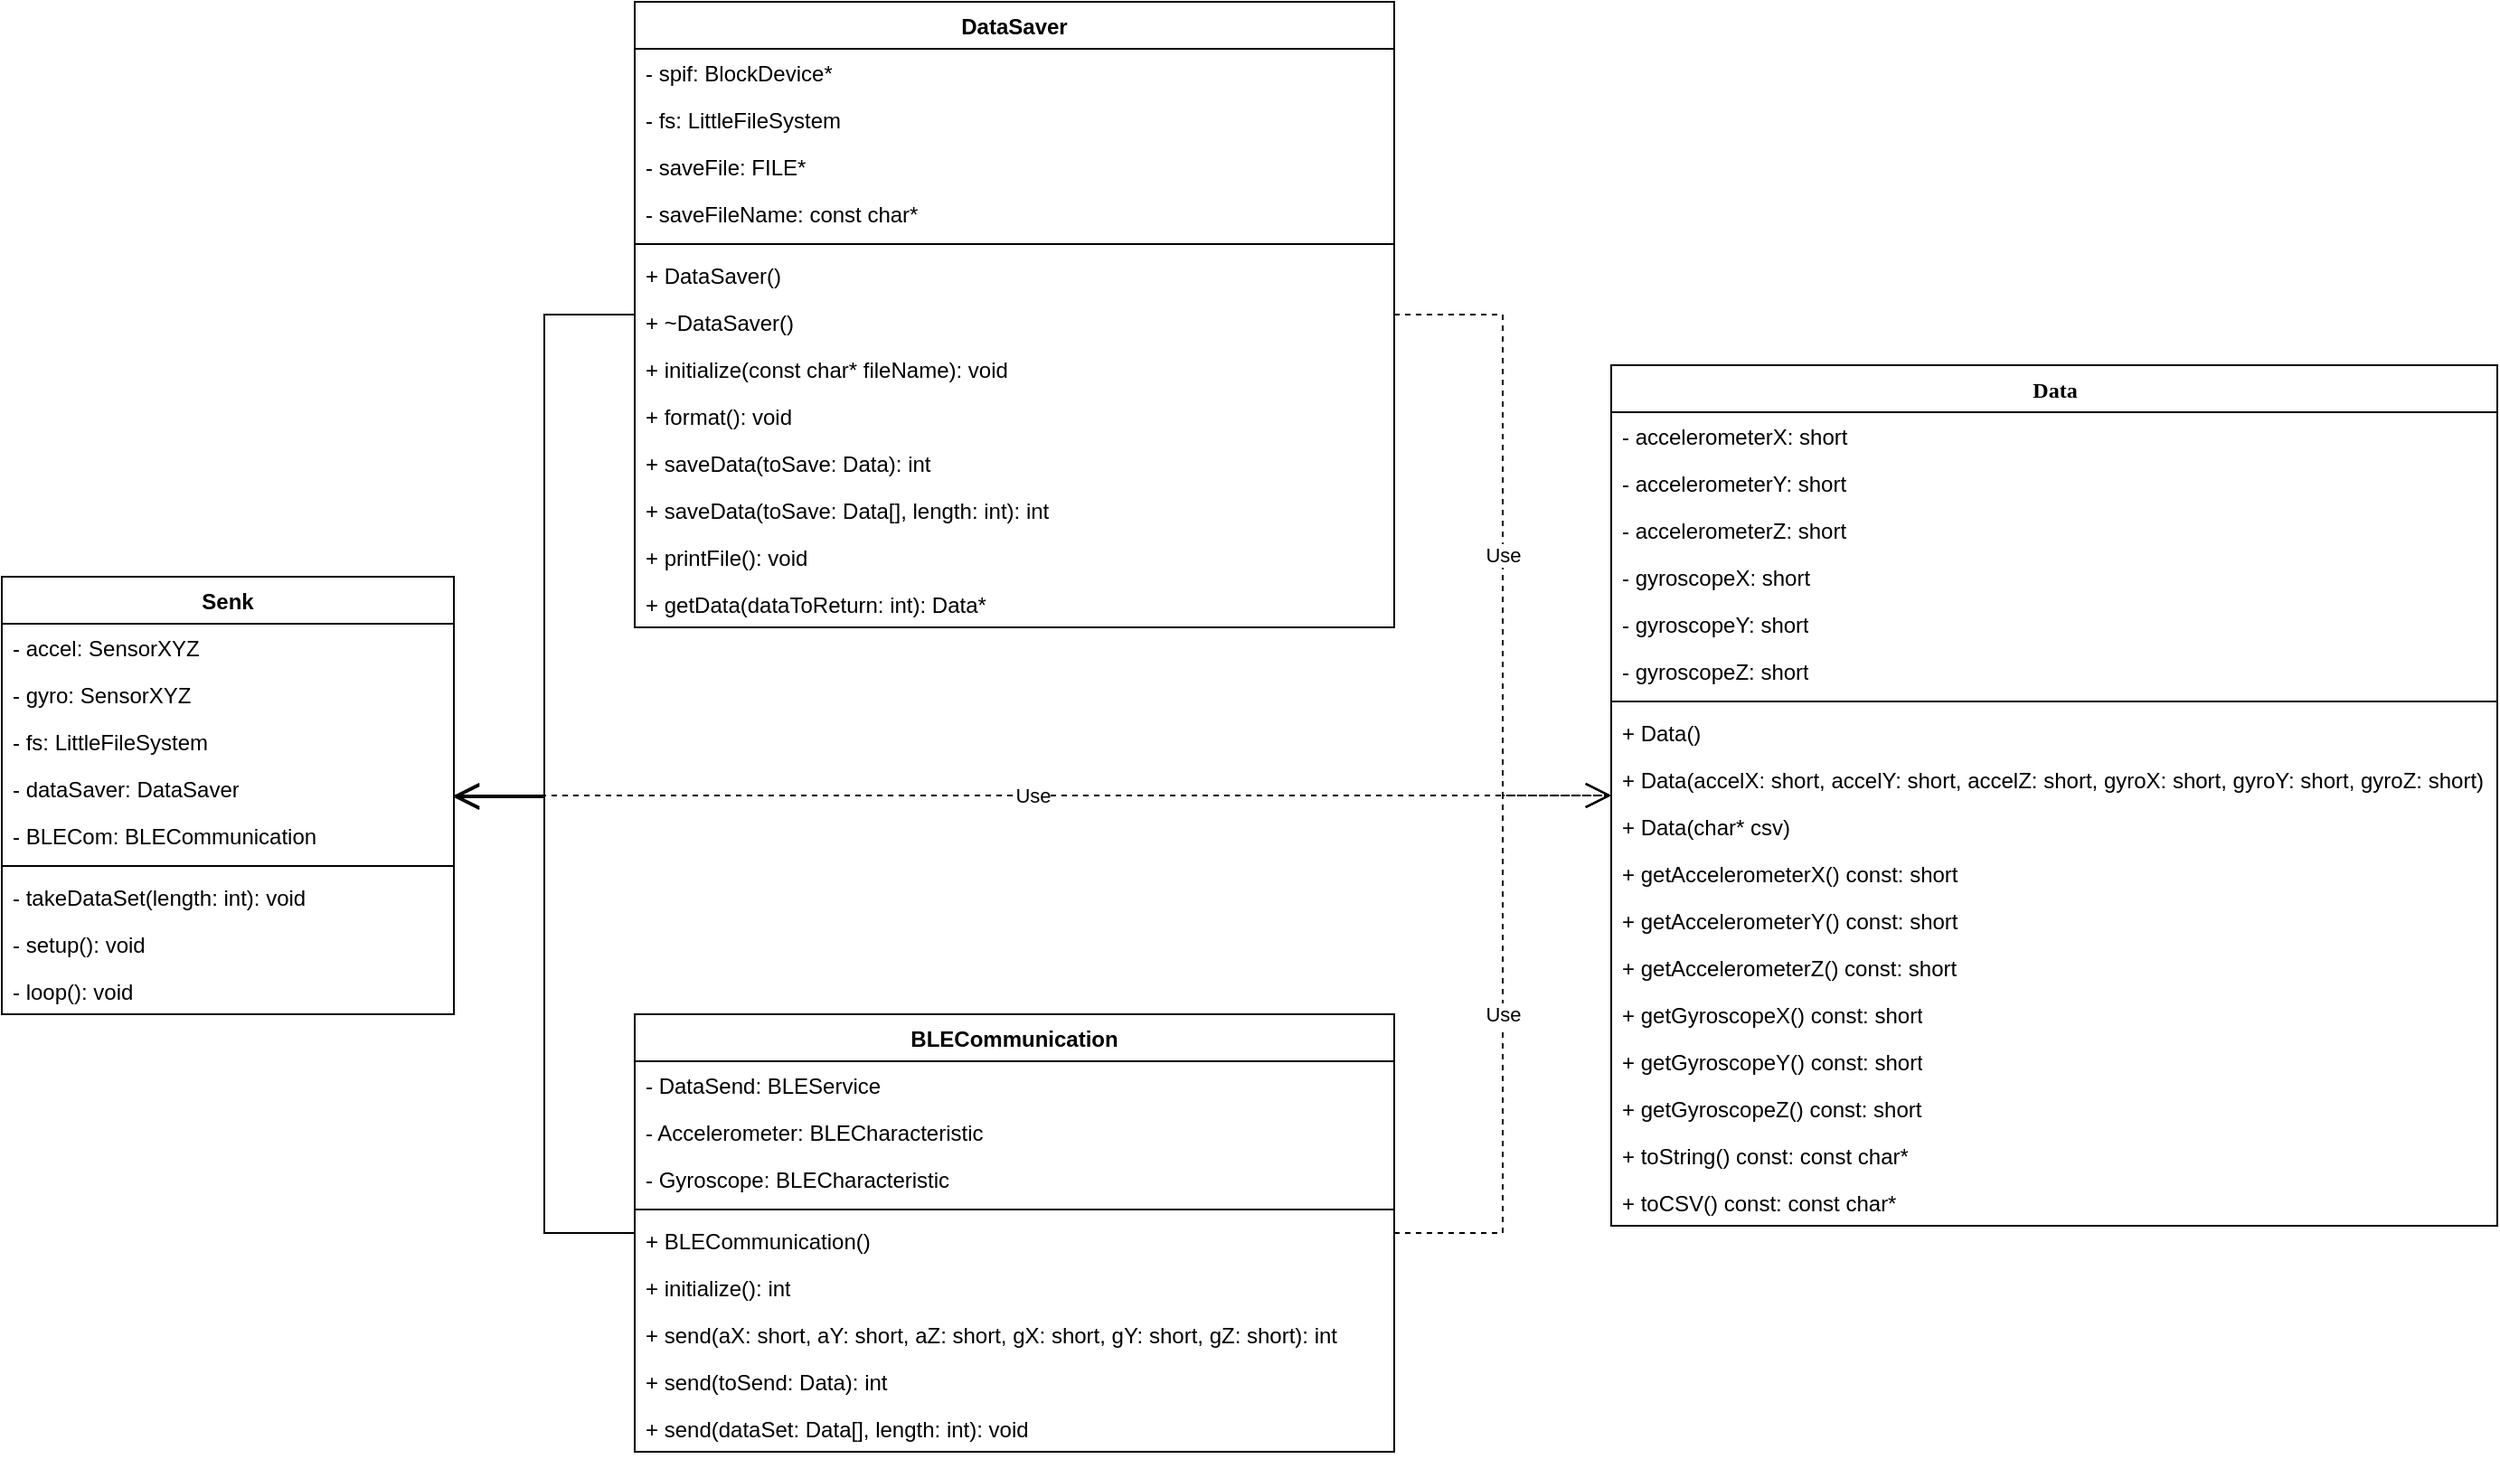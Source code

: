 <mxfile version="22.0.3" type="device">
  <diagram name="Page-1" id="9f46799a-70d6-7492-0946-bef42562c5a5">
    <mxGraphModel dx="2357" dy="751" grid="1" gridSize="10" guides="1" tooltips="1" connect="1" arrows="1" fold="1" page="1" pageScale="1" pageWidth="1100" pageHeight="850" background="none" math="0" shadow="0">
      <root>
        <mxCell id="0" />
        <mxCell id="1" parent="0" />
        <mxCell id="78961159f06e98e8-17" value="Data" style="swimlane;html=1;fontStyle=1;align=center;verticalAlign=top;childLayout=stackLayout;horizontal=1;startSize=26;horizontalStack=0;resizeParent=1;resizeLast=0;collapsible=1;marginBottom=0;swimlaneFillColor=#ffffff;rounded=0;shadow=0;comic=0;labelBackgroundColor=none;strokeWidth=1;fillColor=none;fontFamily=Verdana;fontSize=12" parent="1" vertex="1">
          <mxGeometry x="500" y="221" width="490" height="476" as="geometry" />
        </mxCell>
        <mxCell id="78961159f06e98e8-21" value="- accelerometerX: short" style="text;html=1;strokeColor=none;fillColor=none;align=left;verticalAlign=top;spacingLeft=4;spacingRight=4;whiteSpace=wrap;overflow=hidden;rotatable=0;points=[[0,0.5],[1,0.5]];portConstraint=eastwest;" parent="78961159f06e98e8-17" vertex="1">
          <mxGeometry y="26" width="490" height="26" as="geometry" />
        </mxCell>
        <mxCell id="78961159f06e98e8-23" value="- accelerometerY: short" style="text;html=1;strokeColor=none;fillColor=none;align=left;verticalAlign=top;spacingLeft=4;spacingRight=4;whiteSpace=wrap;overflow=hidden;rotatable=0;points=[[0,0.5],[1,0.5]];portConstraint=eastwest;" parent="78961159f06e98e8-17" vertex="1">
          <mxGeometry y="52" width="490" height="26" as="geometry" />
        </mxCell>
        <mxCell id="78961159f06e98e8-25" value="- accelerometerZ: short" style="text;html=1;strokeColor=none;fillColor=none;align=left;verticalAlign=top;spacingLeft=4;spacingRight=4;whiteSpace=wrap;overflow=hidden;rotatable=0;points=[[0,0.5],[1,0.5]];portConstraint=eastwest;" parent="78961159f06e98e8-17" vertex="1">
          <mxGeometry y="78" width="490" height="26" as="geometry" />
        </mxCell>
        <mxCell id="78961159f06e98e8-26" value="- gyroscopeX: short" style="text;html=1;strokeColor=none;fillColor=none;align=left;verticalAlign=top;spacingLeft=4;spacingRight=4;whiteSpace=wrap;overflow=hidden;rotatable=0;points=[[0,0.5],[1,0.5]];portConstraint=eastwest;" parent="78961159f06e98e8-17" vertex="1">
          <mxGeometry y="104" width="490" height="26" as="geometry" />
        </mxCell>
        <mxCell id="JgojowB0GH21oAzA0unv-2" value="- gyroscopeY: short" style="text;html=1;strokeColor=none;fillColor=none;align=left;verticalAlign=top;spacingLeft=4;spacingRight=4;whiteSpace=wrap;overflow=hidden;rotatable=0;points=[[0,0.5],[1,0.5]];portConstraint=eastwest;" vertex="1" parent="78961159f06e98e8-17">
          <mxGeometry y="130" width="490" height="26" as="geometry" />
        </mxCell>
        <mxCell id="JgojowB0GH21oAzA0unv-1" value="- gyroscopeZ: short" style="text;html=1;strokeColor=none;fillColor=none;align=left;verticalAlign=top;spacingLeft=4;spacingRight=4;whiteSpace=wrap;overflow=hidden;rotatable=0;points=[[0,0.5],[1,0.5]];portConstraint=eastwest;" vertex="1" parent="78961159f06e98e8-17">
          <mxGeometry y="156" width="490" height="26" as="geometry" />
        </mxCell>
        <mxCell id="78961159f06e98e8-19" value="" style="line;html=1;strokeWidth=1;fillColor=none;align=left;verticalAlign=middle;spacingTop=-1;spacingLeft=3;spacingRight=3;rotatable=0;labelPosition=right;points=[];portConstraint=eastwest;" parent="78961159f06e98e8-17" vertex="1">
          <mxGeometry y="182" width="490" height="8" as="geometry" />
        </mxCell>
        <mxCell id="JgojowB0GH21oAzA0unv-3" value="+ Data()" style="text;html=1;strokeColor=none;fillColor=none;align=left;verticalAlign=top;spacingLeft=4;spacingRight=4;whiteSpace=wrap;overflow=hidden;rotatable=0;points=[[0,0.5],[1,0.5]];portConstraint=eastwest;" vertex="1" parent="78961159f06e98e8-17">
          <mxGeometry y="190" width="490" height="26" as="geometry" />
        </mxCell>
        <mxCell id="JgojowB0GH21oAzA0unv-4" value="+ Data(accelX: short, accelY: short, accelZ: short, gyroX: short, gyroY: short, gyroZ: short)" style="text;html=1;strokeColor=none;fillColor=none;align=left;verticalAlign=top;spacingLeft=4;spacingRight=4;whiteSpace=wrap;overflow=hidden;rotatable=0;points=[[0,0.5],[1,0.5]];portConstraint=eastwest;" vertex="1" parent="78961159f06e98e8-17">
          <mxGeometry y="216" width="490" height="26" as="geometry" />
        </mxCell>
        <mxCell id="JgojowB0GH21oAzA0unv-5" value="+&amp;nbsp;Data(char* csv)" style="text;html=1;strokeColor=none;fillColor=none;align=left;verticalAlign=top;spacingLeft=4;spacingRight=4;whiteSpace=wrap;overflow=hidden;rotatable=0;points=[[0,0.5],[1,0.5]];portConstraint=eastwest;" vertex="1" parent="78961159f06e98e8-17">
          <mxGeometry y="242" width="490" height="26" as="geometry" />
        </mxCell>
        <mxCell id="JgojowB0GH21oAzA0unv-6" value="+ getAccelerometerX() const: short" style="text;html=1;strokeColor=none;fillColor=none;align=left;verticalAlign=top;spacingLeft=4;spacingRight=4;whiteSpace=wrap;overflow=hidden;rotatable=0;points=[[0,0.5],[1,0.5]];portConstraint=eastwest;" vertex="1" parent="78961159f06e98e8-17">
          <mxGeometry y="268" width="490" height="26" as="geometry" />
        </mxCell>
        <mxCell id="JgojowB0GH21oAzA0unv-7" value="+ getAccelerometerY() const: short" style="text;html=1;strokeColor=none;fillColor=none;align=left;verticalAlign=top;spacingLeft=4;spacingRight=4;whiteSpace=wrap;overflow=hidden;rotatable=0;points=[[0,0.5],[1,0.5]];portConstraint=eastwest;" vertex="1" parent="78961159f06e98e8-17">
          <mxGeometry y="294" width="490" height="26" as="geometry" />
        </mxCell>
        <mxCell id="JgojowB0GH21oAzA0unv-8" value="+ getAccelerometerZ() const: short" style="text;html=1;strokeColor=none;fillColor=none;align=left;verticalAlign=top;spacingLeft=4;spacingRight=4;whiteSpace=wrap;overflow=hidden;rotatable=0;points=[[0,0.5],[1,0.5]];portConstraint=eastwest;" vertex="1" parent="78961159f06e98e8-17">
          <mxGeometry y="320" width="490" height="26" as="geometry" />
        </mxCell>
        <mxCell id="JgojowB0GH21oAzA0unv-10" value="+ getGyroscopeX() const: short" style="text;html=1;strokeColor=none;fillColor=none;align=left;verticalAlign=top;spacingLeft=4;spacingRight=4;whiteSpace=wrap;overflow=hidden;rotatable=0;points=[[0,0.5],[1,0.5]];portConstraint=eastwest;" vertex="1" parent="78961159f06e98e8-17">
          <mxGeometry y="346" width="490" height="26" as="geometry" />
        </mxCell>
        <mxCell id="JgojowB0GH21oAzA0unv-11" value="+ getGyroscopeY() const: short" style="text;html=1;strokeColor=none;fillColor=none;align=left;verticalAlign=top;spacingLeft=4;spacingRight=4;whiteSpace=wrap;overflow=hidden;rotatable=0;points=[[0,0.5],[1,0.5]];portConstraint=eastwest;" vertex="1" parent="78961159f06e98e8-17">
          <mxGeometry y="372" width="490" height="26" as="geometry" />
        </mxCell>
        <mxCell id="JgojowB0GH21oAzA0unv-12" value="+ getGyroscopeZ() const: short" style="text;html=1;strokeColor=none;fillColor=none;align=left;verticalAlign=top;spacingLeft=4;spacingRight=4;whiteSpace=wrap;overflow=hidden;rotatable=0;points=[[0,0.5],[1,0.5]];portConstraint=eastwest;" vertex="1" parent="78961159f06e98e8-17">
          <mxGeometry y="398" width="490" height="26" as="geometry" />
        </mxCell>
        <mxCell id="JgojowB0GH21oAzA0unv-13" value="+ toString() const: const char*" style="text;html=1;strokeColor=none;fillColor=none;align=left;verticalAlign=top;spacingLeft=4;spacingRight=4;whiteSpace=wrap;overflow=hidden;rotatable=0;points=[[0,0.5],[1,0.5]];portConstraint=eastwest;" vertex="1" parent="78961159f06e98e8-17">
          <mxGeometry y="424" width="490" height="26" as="geometry" />
        </mxCell>
        <mxCell id="JgojowB0GH21oAzA0unv-14" value="+ toCSV() const: const char*" style="text;html=1;strokeColor=none;fillColor=none;align=left;verticalAlign=top;spacingLeft=4;spacingRight=4;whiteSpace=wrap;overflow=hidden;rotatable=0;points=[[0,0.5],[1,0.5]];portConstraint=eastwest;" vertex="1" parent="78961159f06e98e8-17">
          <mxGeometry y="450" width="490" height="26" as="geometry" />
        </mxCell>
        <mxCell id="JgojowB0GH21oAzA0unv-15" value="BLECommunication&lt;br&gt;" style="swimlane;fontStyle=1;align=center;verticalAlign=top;childLayout=stackLayout;horizontal=1;startSize=26;horizontalStack=0;resizeParent=1;resizeParentMax=0;resizeLast=0;collapsible=1;marginBottom=0;whiteSpace=wrap;html=1;" vertex="1" parent="1">
          <mxGeometry x="-40" y="580" width="420" height="242" as="geometry" />
        </mxCell>
        <mxCell id="JgojowB0GH21oAzA0unv-16" value="- DataSend: BLEService" style="text;strokeColor=none;fillColor=none;align=left;verticalAlign=top;spacingLeft=4;spacingRight=4;overflow=hidden;rotatable=0;points=[[0,0.5],[1,0.5]];portConstraint=eastwest;whiteSpace=wrap;html=1;" vertex="1" parent="JgojowB0GH21oAzA0unv-15">
          <mxGeometry y="26" width="420" height="26" as="geometry" />
        </mxCell>
        <mxCell id="JgojowB0GH21oAzA0unv-19" value="- Accelerometer: BLECharacteristic" style="text;strokeColor=none;fillColor=none;align=left;verticalAlign=top;spacingLeft=4;spacingRight=4;overflow=hidden;rotatable=0;points=[[0,0.5],[1,0.5]];portConstraint=eastwest;whiteSpace=wrap;html=1;" vertex="1" parent="JgojowB0GH21oAzA0unv-15">
          <mxGeometry y="52" width="420" height="26" as="geometry" />
        </mxCell>
        <mxCell id="JgojowB0GH21oAzA0unv-20" value="- Gyroscope: BLECharacteristic" style="text;strokeColor=none;fillColor=none;align=left;verticalAlign=top;spacingLeft=4;spacingRight=4;overflow=hidden;rotatable=0;points=[[0,0.5],[1,0.5]];portConstraint=eastwest;whiteSpace=wrap;html=1;" vertex="1" parent="JgojowB0GH21oAzA0unv-15">
          <mxGeometry y="78" width="420" height="26" as="geometry" />
        </mxCell>
        <mxCell id="JgojowB0GH21oAzA0unv-17" value="" style="line;strokeWidth=1;fillColor=none;align=left;verticalAlign=middle;spacingTop=-1;spacingLeft=3;spacingRight=3;rotatable=0;labelPosition=right;points=[];portConstraint=eastwest;strokeColor=inherit;" vertex="1" parent="JgojowB0GH21oAzA0unv-15">
          <mxGeometry y="104" width="420" height="8" as="geometry" />
        </mxCell>
        <mxCell id="JgojowB0GH21oAzA0unv-18" value="+ BLECommunication()" style="text;strokeColor=none;fillColor=none;align=left;verticalAlign=top;spacingLeft=4;spacingRight=4;overflow=hidden;rotatable=0;points=[[0,0.5],[1,0.5]];portConstraint=eastwest;whiteSpace=wrap;html=1;" vertex="1" parent="JgojowB0GH21oAzA0unv-15">
          <mxGeometry y="112" width="420" height="26" as="geometry" />
        </mxCell>
        <mxCell id="JgojowB0GH21oAzA0unv-21" value="+ initialize(): int" style="text;strokeColor=none;fillColor=none;align=left;verticalAlign=top;spacingLeft=4;spacingRight=4;overflow=hidden;rotatable=0;points=[[0,0.5],[1,0.5]];portConstraint=eastwest;whiteSpace=wrap;html=1;" vertex="1" parent="JgojowB0GH21oAzA0unv-15">
          <mxGeometry y="138" width="420" height="26" as="geometry" />
        </mxCell>
        <mxCell id="JgojowB0GH21oAzA0unv-22" value="+ send(aX: short, aY: short, aZ: short, gX: short, gY: short, gZ: short): int" style="text;strokeColor=none;fillColor=none;align=left;verticalAlign=top;spacingLeft=4;spacingRight=4;overflow=hidden;rotatable=0;points=[[0,0.5],[1,0.5]];portConstraint=eastwest;whiteSpace=wrap;html=1;" vertex="1" parent="JgojowB0GH21oAzA0unv-15">
          <mxGeometry y="164" width="420" height="26" as="geometry" />
        </mxCell>
        <mxCell id="JgojowB0GH21oAzA0unv-24" value="+ send(toSend: Data): int" style="text;strokeColor=none;fillColor=none;align=left;verticalAlign=top;spacingLeft=4;spacingRight=4;overflow=hidden;rotatable=0;points=[[0,0.5],[1,0.5]];portConstraint=eastwest;whiteSpace=wrap;html=1;" vertex="1" parent="JgojowB0GH21oAzA0unv-15">
          <mxGeometry y="190" width="420" height="26" as="geometry" />
        </mxCell>
        <mxCell id="JgojowB0GH21oAzA0unv-23" value="+ send(dataSet: Data[], length: int): void" style="text;strokeColor=none;fillColor=none;align=left;verticalAlign=top;spacingLeft=4;spacingRight=4;overflow=hidden;rotatable=0;points=[[0,0.5],[1,0.5]];portConstraint=eastwest;whiteSpace=wrap;html=1;" vertex="1" parent="JgojowB0GH21oAzA0unv-15">
          <mxGeometry y="216" width="420" height="26" as="geometry" />
        </mxCell>
        <mxCell id="JgojowB0GH21oAzA0unv-25" value="DataSaver" style="swimlane;fontStyle=1;align=center;verticalAlign=top;childLayout=stackLayout;horizontal=1;startSize=26;horizontalStack=0;resizeParent=1;resizeParentMax=0;resizeLast=0;collapsible=1;marginBottom=0;whiteSpace=wrap;html=1;" vertex="1" parent="1">
          <mxGeometry x="-40" y="20" width="420" height="346" as="geometry" />
        </mxCell>
        <mxCell id="JgojowB0GH21oAzA0unv-30" value="- spif: BlockDevice*" style="text;strokeColor=none;fillColor=none;align=left;verticalAlign=top;spacingLeft=4;spacingRight=4;overflow=hidden;rotatable=0;points=[[0,0.5],[1,0.5]];portConstraint=eastwest;whiteSpace=wrap;html=1;" vertex="1" parent="JgojowB0GH21oAzA0unv-25">
          <mxGeometry y="26" width="420" height="26" as="geometry" />
        </mxCell>
        <mxCell id="JgojowB0GH21oAzA0unv-29" value="- fs: LittleFileSystem" style="text;strokeColor=none;fillColor=none;align=left;verticalAlign=top;spacingLeft=4;spacingRight=4;overflow=hidden;rotatable=0;points=[[0,0.5],[1,0.5]];portConstraint=eastwest;whiteSpace=wrap;html=1;" vertex="1" parent="JgojowB0GH21oAzA0unv-25">
          <mxGeometry y="52" width="420" height="26" as="geometry" />
        </mxCell>
        <mxCell id="JgojowB0GH21oAzA0unv-26" value="- saveFile: FILE*" style="text;strokeColor=none;fillColor=none;align=left;verticalAlign=top;spacingLeft=4;spacingRight=4;overflow=hidden;rotatable=0;points=[[0,0.5],[1,0.5]];portConstraint=eastwest;whiteSpace=wrap;html=1;" vertex="1" parent="JgojowB0GH21oAzA0unv-25">
          <mxGeometry y="78" width="420" height="26" as="geometry" />
        </mxCell>
        <mxCell id="JgojowB0GH21oAzA0unv-31" value="- saveFileName: const char*" style="text;strokeColor=none;fillColor=none;align=left;verticalAlign=top;spacingLeft=4;spacingRight=4;overflow=hidden;rotatable=0;points=[[0,0.5],[1,0.5]];portConstraint=eastwest;whiteSpace=wrap;html=1;" vertex="1" parent="JgojowB0GH21oAzA0unv-25">
          <mxGeometry y="104" width="420" height="26" as="geometry" />
        </mxCell>
        <mxCell id="JgojowB0GH21oAzA0unv-27" value="" style="line;strokeWidth=1;fillColor=none;align=left;verticalAlign=middle;spacingTop=-1;spacingLeft=3;spacingRight=3;rotatable=0;labelPosition=right;points=[];portConstraint=eastwest;strokeColor=inherit;" vertex="1" parent="JgojowB0GH21oAzA0unv-25">
          <mxGeometry y="130" width="420" height="8" as="geometry" />
        </mxCell>
        <mxCell id="JgojowB0GH21oAzA0unv-28" value="+ DataSaver()" style="text;strokeColor=none;fillColor=none;align=left;verticalAlign=top;spacingLeft=4;spacingRight=4;overflow=hidden;rotatable=0;points=[[0,0.5],[1,0.5]];portConstraint=eastwest;whiteSpace=wrap;html=1;" vertex="1" parent="JgojowB0GH21oAzA0unv-25">
          <mxGeometry y="138" width="420" height="26" as="geometry" />
        </mxCell>
        <mxCell id="JgojowB0GH21oAzA0unv-32" value="+ ~DataSaver()" style="text;strokeColor=none;fillColor=none;align=left;verticalAlign=top;spacingLeft=4;spacingRight=4;overflow=hidden;rotatable=0;points=[[0,0.5],[1,0.5]];portConstraint=eastwest;whiteSpace=wrap;html=1;" vertex="1" parent="JgojowB0GH21oAzA0unv-25">
          <mxGeometry y="164" width="420" height="26" as="geometry" />
        </mxCell>
        <mxCell id="JgojowB0GH21oAzA0unv-33" value="+ initialize(const char* fileName): void" style="text;strokeColor=none;fillColor=none;align=left;verticalAlign=top;spacingLeft=4;spacingRight=4;overflow=hidden;rotatable=0;points=[[0,0.5],[1,0.5]];portConstraint=eastwest;whiteSpace=wrap;html=1;" vertex="1" parent="JgojowB0GH21oAzA0unv-25">
          <mxGeometry y="190" width="420" height="26" as="geometry" />
        </mxCell>
        <mxCell id="JgojowB0GH21oAzA0unv-34" value="+ format(): void" style="text;strokeColor=none;fillColor=none;align=left;verticalAlign=top;spacingLeft=4;spacingRight=4;overflow=hidden;rotatable=0;points=[[0,0.5],[1,0.5]];portConstraint=eastwest;whiteSpace=wrap;html=1;" vertex="1" parent="JgojowB0GH21oAzA0unv-25">
          <mxGeometry y="216" width="420" height="26" as="geometry" />
        </mxCell>
        <mxCell id="JgojowB0GH21oAzA0unv-35" value="+ saveData(toSave: Data): int" style="text;strokeColor=none;fillColor=none;align=left;verticalAlign=top;spacingLeft=4;spacingRight=4;overflow=hidden;rotatable=0;points=[[0,0.5],[1,0.5]];portConstraint=eastwest;whiteSpace=wrap;html=1;" vertex="1" parent="JgojowB0GH21oAzA0unv-25">
          <mxGeometry y="242" width="420" height="26" as="geometry" />
        </mxCell>
        <mxCell id="JgojowB0GH21oAzA0unv-36" value="+ saveData(toSave: Data[], length: int): int" style="text;strokeColor=none;fillColor=none;align=left;verticalAlign=top;spacingLeft=4;spacingRight=4;overflow=hidden;rotatable=0;points=[[0,0.5],[1,0.5]];portConstraint=eastwest;whiteSpace=wrap;html=1;" vertex="1" parent="JgojowB0GH21oAzA0unv-25">
          <mxGeometry y="268" width="420" height="26" as="geometry" />
        </mxCell>
        <mxCell id="JgojowB0GH21oAzA0unv-37" value="+ printFile(): void" style="text;strokeColor=none;fillColor=none;align=left;verticalAlign=top;spacingLeft=4;spacingRight=4;overflow=hidden;rotatable=0;points=[[0,0.5],[1,0.5]];portConstraint=eastwest;whiteSpace=wrap;html=1;" vertex="1" parent="JgojowB0GH21oAzA0unv-25">
          <mxGeometry y="294" width="420" height="26" as="geometry" />
        </mxCell>
        <mxCell id="JgojowB0GH21oAzA0unv-38" value="+ getData(dataToReturn: int): Data*&amp;nbsp;" style="text;strokeColor=none;fillColor=none;align=left;verticalAlign=top;spacingLeft=4;spacingRight=4;overflow=hidden;rotatable=0;points=[[0,0.5],[1,0.5]];portConstraint=eastwest;whiteSpace=wrap;html=1;" vertex="1" parent="JgojowB0GH21oAzA0unv-25">
          <mxGeometry y="320" width="420" height="26" as="geometry" />
        </mxCell>
        <mxCell id="JgojowB0GH21oAzA0unv-39" value="Senk" style="swimlane;fontStyle=1;align=center;verticalAlign=top;childLayout=stackLayout;horizontal=1;startSize=26;horizontalStack=0;resizeParent=1;resizeParentMax=0;resizeLast=0;collapsible=1;marginBottom=0;whiteSpace=wrap;html=1;" vertex="1" parent="1">
          <mxGeometry x="-390" y="338" width="250" height="242" as="geometry" />
        </mxCell>
        <mxCell id="JgojowB0GH21oAzA0unv-45" value="- accel: SensorXYZ" style="text;strokeColor=none;fillColor=none;align=left;verticalAlign=top;spacingLeft=4;spacingRight=4;overflow=hidden;rotatable=0;points=[[0,0.5],[1,0.5]];portConstraint=eastwest;whiteSpace=wrap;html=1;" vertex="1" parent="JgojowB0GH21oAzA0unv-39">
          <mxGeometry y="26" width="250" height="26" as="geometry" />
        </mxCell>
        <mxCell id="JgojowB0GH21oAzA0unv-44" value="- gyro: SensorXYZ" style="text;strokeColor=none;fillColor=none;align=left;verticalAlign=top;spacingLeft=4;spacingRight=4;overflow=hidden;rotatable=0;points=[[0,0.5],[1,0.5]];portConstraint=eastwest;whiteSpace=wrap;html=1;" vertex="1" parent="JgojowB0GH21oAzA0unv-39">
          <mxGeometry y="52" width="250" height="26" as="geometry" />
        </mxCell>
        <mxCell id="JgojowB0GH21oAzA0unv-40" value="- fs: LittleFileSystem" style="text;strokeColor=none;fillColor=none;align=left;verticalAlign=top;spacingLeft=4;spacingRight=4;overflow=hidden;rotatable=0;points=[[0,0.5],[1,0.5]];portConstraint=eastwest;whiteSpace=wrap;html=1;" vertex="1" parent="JgojowB0GH21oAzA0unv-39">
          <mxGeometry y="78" width="250" height="26" as="geometry" />
        </mxCell>
        <mxCell id="JgojowB0GH21oAzA0unv-43" value="- dataSaver: DataSaver" style="text;strokeColor=none;fillColor=none;align=left;verticalAlign=top;spacingLeft=4;spacingRight=4;overflow=hidden;rotatable=0;points=[[0,0.5],[1,0.5]];portConstraint=eastwest;whiteSpace=wrap;html=1;" vertex="1" parent="JgojowB0GH21oAzA0unv-39">
          <mxGeometry y="104" width="250" height="26" as="geometry" />
        </mxCell>
        <mxCell id="JgojowB0GH21oAzA0unv-48" value="- BLECom: BLECommunication" style="text;strokeColor=none;fillColor=none;align=left;verticalAlign=top;spacingLeft=4;spacingRight=4;overflow=hidden;rotatable=0;points=[[0,0.5],[1,0.5]];portConstraint=eastwest;whiteSpace=wrap;html=1;" vertex="1" parent="JgojowB0GH21oAzA0unv-39">
          <mxGeometry y="130" width="250" height="26" as="geometry" />
        </mxCell>
        <mxCell id="JgojowB0GH21oAzA0unv-41" value="" style="line;strokeWidth=1;fillColor=none;align=left;verticalAlign=middle;spacingTop=-1;spacingLeft=3;spacingRight=3;rotatable=0;labelPosition=right;points=[];portConstraint=eastwest;strokeColor=inherit;" vertex="1" parent="JgojowB0GH21oAzA0unv-39">
          <mxGeometry y="156" width="250" height="8" as="geometry" />
        </mxCell>
        <mxCell id="JgojowB0GH21oAzA0unv-42" value="- takeDataSet(length: int): void" style="text;strokeColor=none;fillColor=none;align=left;verticalAlign=top;spacingLeft=4;spacingRight=4;overflow=hidden;rotatable=0;points=[[0,0.5],[1,0.5]];portConstraint=eastwest;whiteSpace=wrap;html=1;" vertex="1" parent="JgojowB0GH21oAzA0unv-39">
          <mxGeometry y="164" width="250" height="26" as="geometry" />
        </mxCell>
        <mxCell id="JgojowB0GH21oAzA0unv-46" value="- setup(): void" style="text;strokeColor=none;fillColor=none;align=left;verticalAlign=top;spacingLeft=4;spacingRight=4;overflow=hidden;rotatable=0;points=[[0,0.5],[1,0.5]];portConstraint=eastwest;whiteSpace=wrap;html=1;" vertex="1" parent="JgojowB0GH21oAzA0unv-39">
          <mxGeometry y="190" width="250" height="26" as="geometry" />
        </mxCell>
        <mxCell id="JgojowB0GH21oAzA0unv-47" value="- loop(): void" style="text;strokeColor=none;fillColor=none;align=left;verticalAlign=top;spacingLeft=4;spacingRight=4;overflow=hidden;rotatable=0;points=[[0,0.5],[1,0.5]];portConstraint=eastwest;whiteSpace=wrap;html=1;" vertex="1" parent="JgojowB0GH21oAzA0unv-39">
          <mxGeometry y="216" width="250" height="26" as="geometry" />
        </mxCell>
        <mxCell id="JgojowB0GH21oAzA0unv-54" value="" style="endArrow=open;endFill=1;endSize=12;html=1;rounded=0;edgeStyle=orthogonalEdgeStyle;" edge="1" parent="1" source="JgojowB0GH21oAzA0unv-25" target="JgojowB0GH21oAzA0unv-39">
          <mxGeometry width="160" relative="1" as="geometry">
            <mxPoint x="-270" y="590" as="sourcePoint" />
            <mxPoint x="-110" y="590" as="targetPoint" />
          </mxGeometry>
        </mxCell>
        <mxCell id="JgojowB0GH21oAzA0unv-55" value="" style="endArrow=open;endFill=1;endSize=12;html=1;rounded=0;edgeStyle=orthogonalEdgeStyle;" edge="1" parent="1" source="JgojowB0GH21oAzA0unv-15" target="JgojowB0GH21oAzA0unv-39">
          <mxGeometry width="160" relative="1" as="geometry">
            <mxPoint x="-70" y="480" as="sourcePoint" />
            <mxPoint x="90" y="480" as="targetPoint" />
            <Array as="points">
              <mxPoint x="-90" y="701" />
              <mxPoint x="-90" y="460" />
            </Array>
          </mxGeometry>
        </mxCell>
        <mxCell id="JgojowB0GH21oAzA0unv-58" value="Use" style="endArrow=open;endSize=12;dashed=1;html=1;rounded=0;edgeStyle=orthogonalEdgeStyle;" edge="1" parent="1" source="JgojowB0GH21oAzA0unv-25" target="78961159f06e98e8-17">
          <mxGeometry width="160" relative="1" as="geometry">
            <mxPoint x="150" y="430" as="sourcePoint" />
            <mxPoint x="310" y="430" as="targetPoint" />
          </mxGeometry>
        </mxCell>
        <mxCell id="JgojowB0GH21oAzA0unv-59" value="Use" style="endArrow=open;endSize=12;dashed=1;html=1;rounded=0;edgeStyle=orthogonalEdgeStyle;" edge="1" parent="1" source="JgojowB0GH21oAzA0unv-15" target="78961159f06e98e8-17">
          <mxGeometry width="160" relative="1" as="geometry">
            <mxPoint x="190" y="490" as="sourcePoint" />
            <mxPoint x="350" y="490" as="targetPoint" />
          </mxGeometry>
        </mxCell>
        <mxCell id="JgojowB0GH21oAzA0unv-60" value="Use" style="endArrow=open;endSize=12;dashed=1;html=1;rounded=0;" edge="1" parent="1" source="JgojowB0GH21oAzA0unv-39" target="78961159f06e98e8-17">
          <mxGeometry width="160" relative="1" as="geometry">
            <mxPoint x="140" y="466" as="sourcePoint" />
            <mxPoint x="300" y="466" as="targetPoint" />
          </mxGeometry>
        </mxCell>
      </root>
    </mxGraphModel>
  </diagram>
</mxfile>

